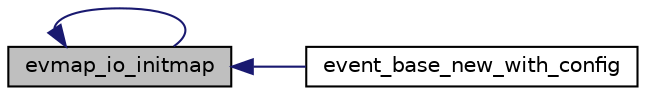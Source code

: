digraph G
{
  edge [fontname="Helvetica",fontsize="10",labelfontname="Helvetica",labelfontsize="10"];
  node [fontname="Helvetica",fontsize="10",shape=record];
  rankdir="LR";
  Node1 [label="evmap_io_initmap",height=0.2,width=0.4,color="black", fillcolor="grey75", style="filled" fontcolor="black"];
  Node1 -> Node2 [dir="back",color="midnightblue",fontsize="10",style="solid",fontname="Helvetica"];
  Node2 [label="event_base_new_with_config",height=0.2,width=0.4,color="black", fillcolor="white", style="filled",URL="$include_2event2_2event_8h.html#a444afb106c45ba296d847417a3a1ef04"];
  Node1 -> Node1 [dir="back",color="midnightblue",fontsize="10",style="solid",fontname="Helvetica"];
}
